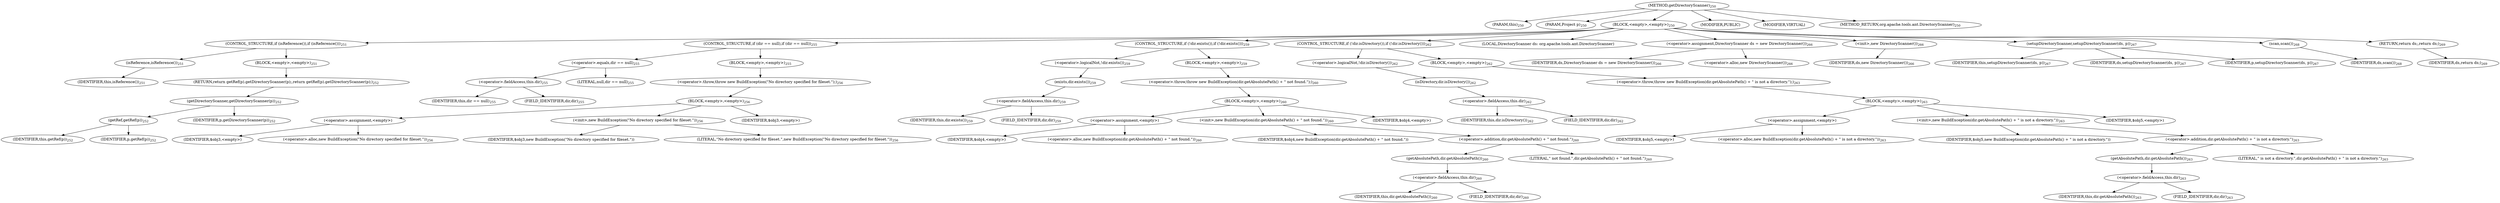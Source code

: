 digraph "getDirectoryScanner" {  
"397" [label = <(METHOD,getDirectoryScanner)<SUB>250</SUB>> ]
"54" [label = <(PARAM,this)<SUB>250</SUB>> ]
"398" [label = <(PARAM,Project p)<SUB>250</SUB>> ]
"399" [label = <(BLOCK,&lt;empty&gt;,&lt;empty&gt;)<SUB>250</SUB>> ]
"400" [label = <(CONTROL_STRUCTURE,if (isReference()),if (isReference()))<SUB>251</SUB>> ]
"401" [label = <(isReference,isReference())<SUB>251</SUB>> ]
"53" [label = <(IDENTIFIER,this,isReference())<SUB>251</SUB>> ]
"402" [label = <(BLOCK,&lt;empty&gt;,&lt;empty&gt;)<SUB>251</SUB>> ]
"403" [label = <(RETURN,return getRef(p).getDirectoryScanner(p);,return getRef(p).getDirectoryScanner(p);)<SUB>252</SUB>> ]
"404" [label = <(getDirectoryScanner,getDirectoryScanner(p))<SUB>252</SUB>> ]
"405" [label = <(getRef,getRef(p))<SUB>252</SUB>> ]
"55" [label = <(IDENTIFIER,this,getRef(p))<SUB>252</SUB>> ]
"406" [label = <(IDENTIFIER,p,getRef(p))<SUB>252</SUB>> ]
"407" [label = <(IDENTIFIER,p,getDirectoryScanner(p))<SUB>252</SUB>> ]
"408" [label = <(CONTROL_STRUCTURE,if (dir == null),if (dir == null))<SUB>255</SUB>> ]
"409" [label = <(&lt;operator&gt;.equals,dir == null)<SUB>255</SUB>> ]
"410" [label = <(&lt;operator&gt;.fieldAccess,this.dir)<SUB>255</SUB>> ]
"411" [label = <(IDENTIFIER,this,dir == null)<SUB>255</SUB>> ]
"412" [label = <(FIELD_IDENTIFIER,dir,dir)<SUB>255</SUB>> ]
"413" [label = <(LITERAL,null,dir == null)<SUB>255</SUB>> ]
"414" [label = <(BLOCK,&lt;empty&gt;,&lt;empty&gt;)<SUB>255</SUB>> ]
"415" [label = <(&lt;operator&gt;.throw,throw new BuildException(&quot;No directory specified for fileset.&quot;);)<SUB>256</SUB>> ]
"416" [label = <(BLOCK,&lt;empty&gt;,&lt;empty&gt;)<SUB>256</SUB>> ]
"417" [label = <(&lt;operator&gt;.assignment,&lt;empty&gt;)> ]
"418" [label = <(IDENTIFIER,$obj3,&lt;empty&gt;)> ]
"419" [label = <(&lt;operator&gt;.alloc,new BuildException(&quot;No directory specified for fileset.&quot;))<SUB>256</SUB>> ]
"420" [label = <(&lt;init&gt;,new BuildException(&quot;No directory specified for fileset.&quot;))<SUB>256</SUB>> ]
"421" [label = <(IDENTIFIER,$obj3,new BuildException(&quot;No directory specified for fileset.&quot;))> ]
"422" [label = <(LITERAL,&quot;No directory specified for fileset.&quot;,new BuildException(&quot;No directory specified for fileset.&quot;))<SUB>256</SUB>> ]
"423" [label = <(IDENTIFIER,$obj3,&lt;empty&gt;)> ]
"424" [label = <(CONTROL_STRUCTURE,if (!dir.exists()),if (!dir.exists()))<SUB>259</SUB>> ]
"425" [label = <(&lt;operator&gt;.logicalNot,!dir.exists())<SUB>259</SUB>> ]
"426" [label = <(exists,dir.exists())<SUB>259</SUB>> ]
"427" [label = <(&lt;operator&gt;.fieldAccess,this.dir)<SUB>259</SUB>> ]
"428" [label = <(IDENTIFIER,this,dir.exists())<SUB>259</SUB>> ]
"429" [label = <(FIELD_IDENTIFIER,dir,dir)<SUB>259</SUB>> ]
"430" [label = <(BLOCK,&lt;empty&gt;,&lt;empty&gt;)<SUB>259</SUB>> ]
"431" [label = <(&lt;operator&gt;.throw,throw new BuildException(dir.getAbsolutePath() + &quot; not found.&quot;);)<SUB>260</SUB>> ]
"432" [label = <(BLOCK,&lt;empty&gt;,&lt;empty&gt;)<SUB>260</SUB>> ]
"433" [label = <(&lt;operator&gt;.assignment,&lt;empty&gt;)> ]
"434" [label = <(IDENTIFIER,$obj4,&lt;empty&gt;)> ]
"435" [label = <(&lt;operator&gt;.alloc,new BuildException(dir.getAbsolutePath() + &quot; not found.&quot;))<SUB>260</SUB>> ]
"436" [label = <(&lt;init&gt;,new BuildException(dir.getAbsolutePath() + &quot; not found.&quot;))<SUB>260</SUB>> ]
"437" [label = <(IDENTIFIER,$obj4,new BuildException(dir.getAbsolutePath() + &quot; not found.&quot;))> ]
"438" [label = <(&lt;operator&gt;.addition,dir.getAbsolutePath() + &quot; not found.&quot;)<SUB>260</SUB>> ]
"439" [label = <(getAbsolutePath,dir.getAbsolutePath())<SUB>260</SUB>> ]
"440" [label = <(&lt;operator&gt;.fieldAccess,this.dir)<SUB>260</SUB>> ]
"441" [label = <(IDENTIFIER,this,dir.getAbsolutePath())<SUB>260</SUB>> ]
"442" [label = <(FIELD_IDENTIFIER,dir,dir)<SUB>260</SUB>> ]
"443" [label = <(LITERAL,&quot; not found.&quot;,dir.getAbsolutePath() + &quot; not found.&quot;)<SUB>260</SUB>> ]
"444" [label = <(IDENTIFIER,$obj4,&lt;empty&gt;)> ]
"445" [label = <(CONTROL_STRUCTURE,if (!dir.isDirectory()),if (!dir.isDirectory()))<SUB>262</SUB>> ]
"446" [label = <(&lt;operator&gt;.logicalNot,!dir.isDirectory())<SUB>262</SUB>> ]
"447" [label = <(isDirectory,dir.isDirectory())<SUB>262</SUB>> ]
"448" [label = <(&lt;operator&gt;.fieldAccess,this.dir)<SUB>262</SUB>> ]
"449" [label = <(IDENTIFIER,this,dir.isDirectory())<SUB>262</SUB>> ]
"450" [label = <(FIELD_IDENTIFIER,dir,dir)<SUB>262</SUB>> ]
"451" [label = <(BLOCK,&lt;empty&gt;,&lt;empty&gt;)<SUB>262</SUB>> ]
"452" [label = <(&lt;operator&gt;.throw,throw new BuildException(dir.getAbsolutePath() + &quot; is not a directory.&quot;);)<SUB>263</SUB>> ]
"453" [label = <(BLOCK,&lt;empty&gt;,&lt;empty&gt;)<SUB>263</SUB>> ]
"454" [label = <(&lt;operator&gt;.assignment,&lt;empty&gt;)> ]
"455" [label = <(IDENTIFIER,$obj5,&lt;empty&gt;)> ]
"456" [label = <(&lt;operator&gt;.alloc,new BuildException(dir.getAbsolutePath() + &quot; is not a directory.&quot;))<SUB>263</SUB>> ]
"457" [label = <(&lt;init&gt;,new BuildException(dir.getAbsolutePath() + &quot; is not a directory.&quot;))<SUB>263</SUB>> ]
"458" [label = <(IDENTIFIER,$obj5,new BuildException(dir.getAbsolutePath() + &quot; is not a directory.&quot;))> ]
"459" [label = <(&lt;operator&gt;.addition,dir.getAbsolutePath() + &quot; is not a directory.&quot;)<SUB>263</SUB>> ]
"460" [label = <(getAbsolutePath,dir.getAbsolutePath())<SUB>263</SUB>> ]
"461" [label = <(&lt;operator&gt;.fieldAccess,this.dir)<SUB>263</SUB>> ]
"462" [label = <(IDENTIFIER,this,dir.getAbsolutePath())<SUB>263</SUB>> ]
"463" [label = <(FIELD_IDENTIFIER,dir,dir)<SUB>263</SUB>> ]
"464" [label = <(LITERAL,&quot; is not a directory.&quot;,dir.getAbsolutePath() + &quot; is not a directory.&quot;)<SUB>263</SUB>> ]
"465" [label = <(IDENTIFIER,$obj5,&lt;empty&gt;)> ]
"57" [label = <(LOCAL,DirectoryScanner ds: org.apache.tools.ant.DirectoryScanner)> ]
"466" [label = <(&lt;operator&gt;.assignment,DirectoryScanner ds = new DirectoryScanner())<SUB>266</SUB>> ]
"467" [label = <(IDENTIFIER,ds,DirectoryScanner ds = new DirectoryScanner())<SUB>266</SUB>> ]
"468" [label = <(&lt;operator&gt;.alloc,new DirectoryScanner())<SUB>266</SUB>> ]
"469" [label = <(&lt;init&gt;,new DirectoryScanner())<SUB>266</SUB>> ]
"56" [label = <(IDENTIFIER,ds,new DirectoryScanner())<SUB>266</SUB>> ]
"470" [label = <(setupDirectoryScanner,setupDirectoryScanner(ds, p))<SUB>267</SUB>> ]
"58" [label = <(IDENTIFIER,this,setupDirectoryScanner(ds, p))<SUB>267</SUB>> ]
"471" [label = <(IDENTIFIER,ds,setupDirectoryScanner(ds, p))<SUB>267</SUB>> ]
"472" [label = <(IDENTIFIER,p,setupDirectoryScanner(ds, p))<SUB>267</SUB>> ]
"473" [label = <(scan,scan())<SUB>268</SUB>> ]
"474" [label = <(IDENTIFIER,ds,scan())<SUB>268</SUB>> ]
"475" [label = <(RETURN,return ds;,return ds;)<SUB>269</SUB>> ]
"476" [label = <(IDENTIFIER,ds,return ds;)<SUB>269</SUB>> ]
"477" [label = <(MODIFIER,PUBLIC)> ]
"478" [label = <(MODIFIER,VIRTUAL)> ]
"479" [label = <(METHOD_RETURN,org.apache.tools.ant.DirectoryScanner)<SUB>250</SUB>> ]
  "397" -> "54" 
  "397" -> "398" 
  "397" -> "399" 
  "397" -> "477" 
  "397" -> "478" 
  "397" -> "479" 
  "399" -> "400" 
  "399" -> "408" 
  "399" -> "424" 
  "399" -> "445" 
  "399" -> "57" 
  "399" -> "466" 
  "399" -> "469" 
  "399" -> "470" 
  "399" -> "473" 
  "399" -> "475" 
  "400" -> "401" 
  "400" -> "402" 
  "401" -> "53" 
  "402" -> "403" 
  "403" -> "404" 
  "404" -> "405" 
  "404" -> "407" 
  "405" -> "55" 
  "405" -> "406" 
  "408" -> "409" 
  "408" -> "414" 
  "409" -> "410" 
  "409" -> "413" 
  "410" -> "411" 
  "410" -> "412" 
  "414" -> "415" 
  "415" -> "416" 
  "416" -> "417" 
  "416" -> "420" 
  "416" -> "423" 
  "417" -> "418" 
  "417" -> "419" 
  "420" -> "421" 
  "420" -> "422" 
  "424" -> "425" 
  "424" -> "430" 
  "425" -> "426" 
  "426" -> "427" 
  "427" -> "428" 
  "427" -> "429" 
  "430" -> "431" 
  "431" -> "432" 
  "432" -> "433" 
  "432" -> "436" 
  "432" -> "444" 
  "433" -> "434" 
  "433" -> "435" 
  "436" -> "437" 
  "436" -> "438" 
  "438" -> "439" 
  "438" -> "443" 
  "439" -> "440" 
  "440" -> "441" 
  "440" -> "442" 
  "445" -> "446" 
  "445" -> "451" 
  "446" -> "447" 
  "447" -> "448" 
  "448" -> "449" 
  "448" -> "450" 
  "451" -> "452" 
  "452" -> "453" 
  "453" -> "454" 
  "453" -> "457" 
  "453" -> "465" 
  "454" -> "455" 
  "454" -> "456" 
  "457" -> "458" 
  "457" -> "459" 
  "459" -> "460" 
  "459" -> "464" 
  "460" -> "461" 
  "461" -> "462" 
  "461" -> "463" 
  "466" -> "467" 
  "466" -> "468" 
  "469" -> "56" 
  "470" -> "58" 
  "470" -> "471" 
  "470" -> "472" 
  "473" -> "474" 
  "475" -> "476" 
}
